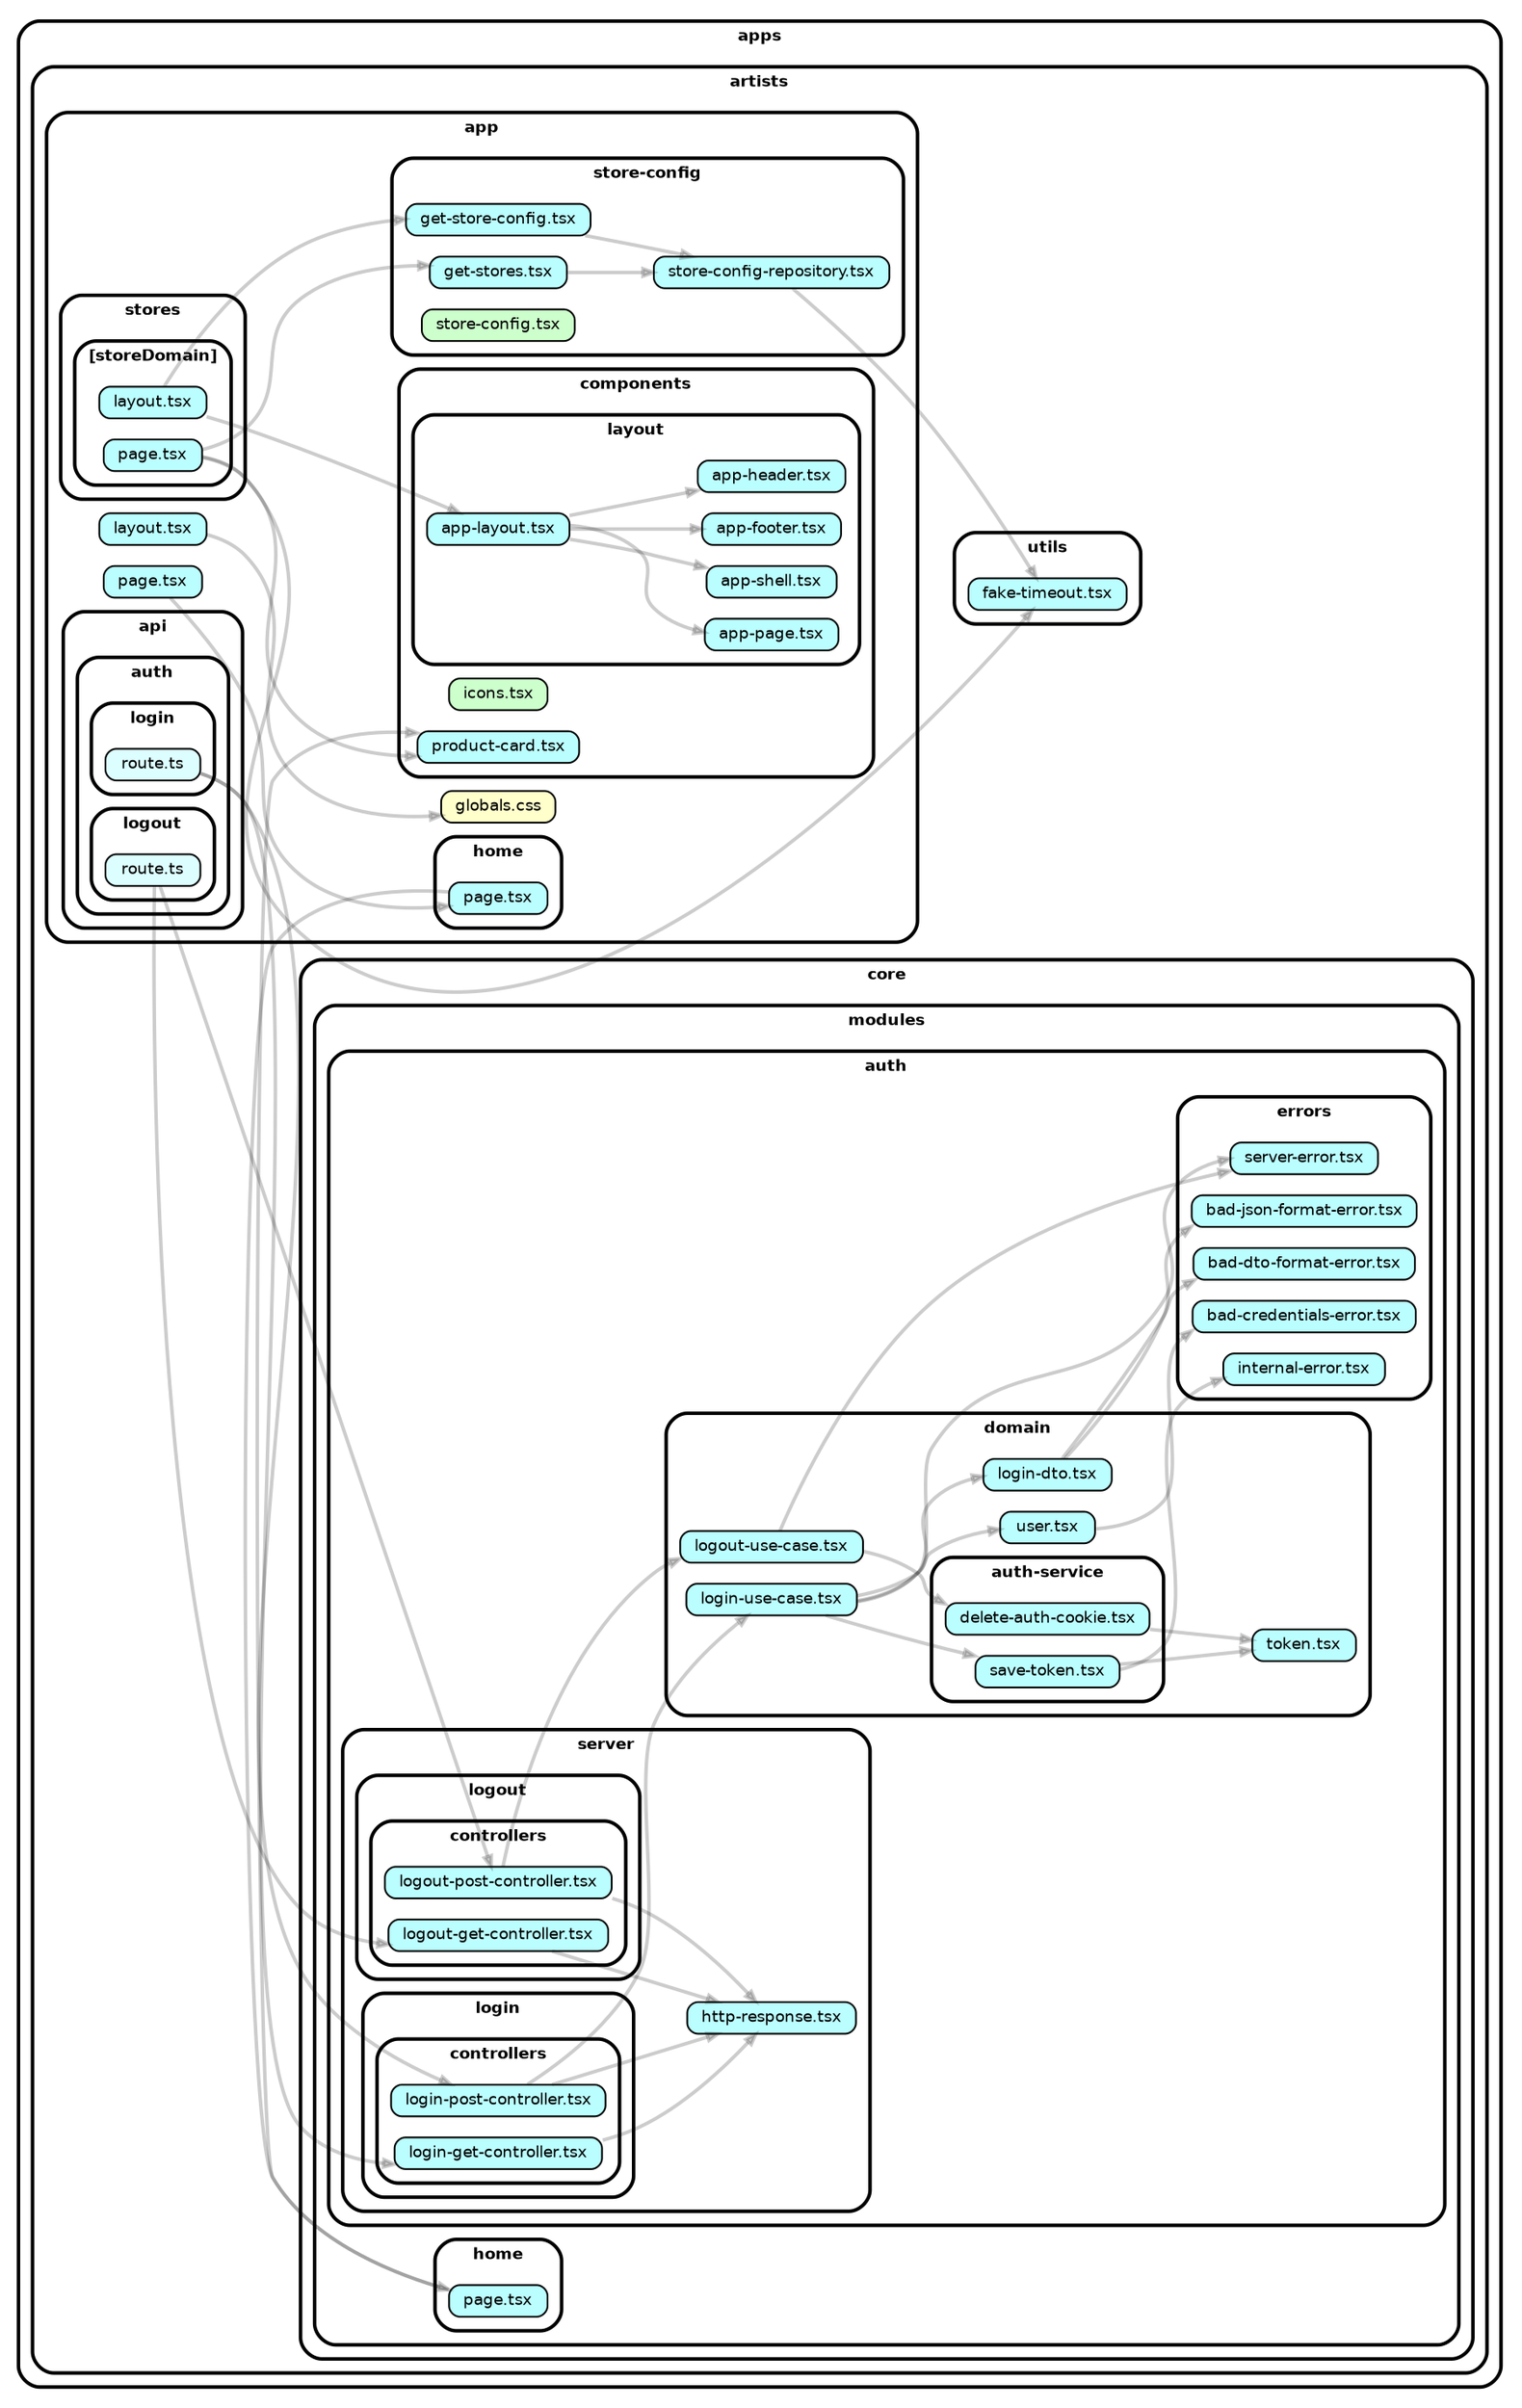 strict digraph "dependency-cruiser output"{
    rankdir="LR" splines="true" overlap="false" nodesep="0.16" ranksep="0.18" fontname="Helvetica-bold" fontsize="9" style="rounded,bold,filled" fillcolor="#ffffff" compound="true"
    node [shape="box" style="rounded, filled" height="0.2" color="black" fillcolor="#ffffcc" fontcolor="black" fontname="Helvetica" fontsize="9"]
    edge [arrowhead="normal" arrowsize="0.6" penwidth="2.0" color="#00000033" fontname="Helvetica" fontsize="9"]

    subgraph "cluster_apps" {label="apps" subgraph "cluster_apps/artists" {label="artists" subgraph "cluster_apps/artists/app" {label="app" subgraph "cluster_apps/artists/app/api" {label="api" subgraph "cluster_apps/artists/app/api/auth" {label="auth" subgraph "cluster_apps/artists/app/api/auth/login" {label="login" "apps/artists/app/api/auth/login/route.ts" [label=<route.ts> tooltip="route.ts" URL="apps/artists/app/api/auth/login/route.ts" fillcolor="#ddfeff"] } } } } } }
    "apps/artists/app/api/auth/login/route.ts" -> "apps/artists/core/modules/auth/server/login/controllers/login-get-controller.tsx"
    "apps/artists/app/api/auth/login/route.ts" -> "apps/artists/core/modules/auth/server/login/controllers/login-post-controller.tsx"
    subgraph "cluster_apps" {label="apps" subgraph "cluster_apps/artists" {label="artists" subgraph "cluster_apps/artists/app" {label="app" subgraph "cluster_apps/artists/app/api" {label="api" subgraph "cluster_apps/artists/app/api/auth" {label="auth" subgraph "cluster_apps/artists/app/api/auth/logout" {label="logout" "apps/artists/app/api/auth/logout/route.ts" [label=<route.ts> tooltip="route.ts" URL="apps/artists/app/api/auth/logout/route.ts" fillcolor="#ddfeff"] } } } } } }
    "apps/artists/app/api/auth/logout/route.ts" -> "apps/artists/core/modules/auth/server/logout/controllers/logout-get-controller.tsx"
    "apps/artists/app/api/auth/logout/route.ts" -> "apps/artists/core/modules/auth/server/logout/controllers/logout-post-controller.tsx"
    subgraph "cluster_apps" {label="apps" subgraph "cluster_apps/artists" {label="artists" subgraph "cluster_apps/artists/app" {label="app" subgraph "cluster_apps/artists/app/components" {label="components" "apps/artists/app/components/icons.tsx" [label=<icons.tsx> tooltip="icons.tsx" URL="apps/artists/app/components/icons.tsx" fillcolor="#ccffcc"] } } } }
    subgraph "cluster_apps" {label="apps" subgraph "cluster_apps/artists" {label="artists" subgraph "cluster_apps/artists/app" {label="app" subgraph "cluster_apps/artists/app/components" {label="components" subgraph "cluster_apps/artists/app/components/layout" {label="layout" "apps/artists/app/components/layout/app-footer.tsx" [label=<app-footer.tsx> tooltip="app-footer.tsx" URL="apps/artists/app/components/layout/app-footer.tsx" fillcolor="#bbfeff"] } } } } }
    subgraph "cluster_apps" {label="apps" subgraph "cluster_apps/artists" {label="artists" subgraph "cluster_apps/artists/app" {label="app" subgraph "cluster_apps/artists/app/components" {label="components" subgraph "cluster_apps/artists/app/components/layout" {label="layout" "apps/artists/app/components/layout/app-header.tsx" [label=<app-header.tsx> tooltip="app-header.tsx" URL="apps/artists/app/components/layout/app-header.tsx" fillcolor="#bbfeff"] } } } } }
    subgraph "cluster_apps" {label="apps" subgraph "cluster_apps/artists" {label="artists" subgraph "cluster_apps/artists/app" {label="app" subgraph "cluster_apps/artists/app/components" {label="components" subgraph "cluster_apps/artists/app/components/layout" {label="layout" "apps/artists/app/components/layout/app-layout.tsx" [label=<app-layout.tsx> tooltip="app-layout.tsx" URL="apps/artists/app/components/layout/app-layout.tsx" fillcolor="#bbfeff"] } } } } }
    "apps/artists/app/components/layout/app-layout.tsx" -> "apps/artists/app/components/layout/app-footer.tsx"
    "apps/artists/app/components/layout/app-layout.tsx" -> "apps/artists/app/components/layout/app-header.tsx"
    "apps/artists/app/components/layout/app-layout.tsx" -> "apps/artists/app/components/layout/app-page.tsx"
    "apps/artists/app/components/layout/app-layout.tsx" -> "apps/artists/app/components/layout/app-shell.tsx"
    subgraph "cluster_apps" {label="apps" subgraph "cluster_apps/artists" {label="artists" subgraph "cluster_apps/artists/app" {label="app" subgraph "cluster_apps/artists/app/components" {label="components" subgraph "cluster_apps/artists/app/components/layout" {label="layout" "apps/artists/app/components/layout/app-page.tsx" [label=<app-page.tsx> tooltip="app-page.tsx" URL="apps/artists/app/components/layout/app-page.tsx" fillcolor="#bbfeff"] } } } } }
    subgraph "cluster_apps" {label="apps" subgraph "cluster_apps/artists" {label="artists" subgraph "cluster_apps/artists/app" {label="app" subgraph "cluster_apps/artists/app/components" {label="components" subgraph "cluster_apps/artists/app/components/layout" {label="layout" "apps/artists/app/components/layout/app-shell.tsx" [label=<app-shell.tsx> tooltip="app-shell.tsx" URL="apps/artists/app/components/layout/app-shell.tsx" fillcolor="#bbfeff"] } } } } }
    subgraph "cluster_apps" {label="apps" subgraph "cluster_apps/artists" {label="artists" subgraph "cluster_apps/artists/app" {label="app" subgraph "cluster_apps/artists/app/components" {label="components" "apps/artists/app/components/product-card.tsx" [label=<product-card.tsx> tooltip="product-card.tsx" URL="apps/artists/app/components/product-card.tsx" fillcolor="#bbfeff"] } } } }
    subgraph "cluster_apps" {label="apps" subgraph "cluster_apps/artists" {label="artists" subgraph "cluster_apps/artists/app" {label="app" "apps/artists/app/globals.css" [label=<globals.css> tooltip="globals.css" URL="apps/artists/app/globals.css" ] } } }
    subgraph "cluster_apps" {label="apps" subgraph "cluster_apps/artists" {label="artists" subgraph "cluster_apps/artists/app" {label="app" subgraph "cluster_apps/artists/app/home" {label="home" "apps/artists/app/home/page.tsx" [label=<page.tsx> tooltip="page.tsx" URL="apps/artists/app/home/page.tsx" fillcolor="#bbfeff"] } } } }
    "apps/artists/app/home/page.tsx" -> "apps/artists/core/modules/home/page.tsx"
    subgraph "cluster_apps" {label="apps" subgraph "cluster_apps/artists" {label="artists" subgraph "cluster_apps/artists/app" {label="app" "apps/artists/app/layout.tsx" [label=<layout.tsx> tooltip="layout.tsx" URL="apps/artists/app/layout.tsx" fillcolor="#bbfeff"] } } }
    "apps/artists/app/layout.tsx" -> "apps/artists/app/globals.css"
    subgraph "cluster_apps" {label="apps" subgraph "cluster_apps/artists" {label="artists" subgraph "cluster_apps/artists/app" {label="app" "apps/artists/app/page.tsx" [label=<page.tsx> tooltip="page.tsx" URL="apps/artists/app/page.tsx" fillcolor="#bbfeff"] } } }
    "apps/artists/app/page.tsx" -> "apps/artists/app/home/page.tsx"
    subgraph "cluster_apps" {label="apps" subgraph "cluster_apps/artists" {label="artists" subgraph "cluster_apps/artists/app" {label="app" subgraph "cluster_apps/artists/app/store-config" {label="store-config" "apps/artists/app/store-config/get-store-config.tsx" [label=<get-store-config.tsx> tooltip="get-store-config.tsx" URL="apps/artists/app/store-config/get-store-config.tsx" fillcolor="#bbfeff"] } } } }
    "apps/artists/app/store-config/get-store-config.tsx" -> "apps/artists/app/store-config/store-config-repository.tsx"
    subgraph "cluster_apps" {label="apps" subgraph "cluster_apps/artists" {label="artists" subgraph "cluster_apps/artists/app" {label="app" subgraph "cluster_apps/artists/app/store-config" {label="store-config" "apps/artists/app/store-config/get-stores.tsx" [label=<get-stores.tsx> tooltip="get-stores.tsx" URL="apps/artists/app/store-config/get-stores.tsx" fillcolor="#bbfeff"] } } } }
    "apps/artists/app/store-config/get-stores.tsx" -> "apps/artists/app/store-config/store-config-repository.tsx"
    subgraph "cluster_apps" {label="apps" subgraph "cluster_apps/artists" {label="artists" subgraph "cluster_apps/artists/app" {label="app" subgraph "cluster_apps/artists/app/store-config" {label="store-config" "apps/artists/app/store-config/store-config-repository.tsx" [label=<store-config-repository.tsx> tooltip="store-config-repository.tsx" URL="apps/artists/app/store-config/store-config-repository.tsx" fillcolor="#bbfeff"] } } } }
    "apps/artists/app/store-config/store-config-repository.tsx" -> "apps/artists/utils/fake-timeout.tsx"
    subgraph "cluster_apps" {label="apps" subgraph "cluster_apps/artists" {label="artists" subgraph "cluster_apps/artists/app" {label="app" subgraph "cluster_apps/artists/app/store-config" {label="store-config" "apps/artists/app/store-config/store-config.tsx" [label=<store-config.tsx> tooltip="store-config.tsx" URL="apps/artists/app/store-config/store-config.tsx" fillcolor="#ccffcc"] } } } }
    subgraph "cluster_apps" {label="apps" subgraph "cluster_apps/artists" {label="artists" subgraph "cluster_apps/artists/app" {label="app" subgraph "cluster_apps/artists/app/stores" {label="stores" subgraph "cluster_apps/artists/app/stores/[storeDomain]" {label="[storeDomain]" "apps/artists/app/stores/[storeDomain]/layout.tsx" [label=<layout.tsx> tooltip="layout.tsx" URL="apps/artists/app/stores/[storeDomain]/layout.tsx" fillcolor="#bbfeff"] } } } } }
    "apps/artists/app/stores/[storeDomain]/layout.tsx" -> "apps/artists/app/components/layout/app-layout.tsx"
    "apps/artists/app/stores/[storeDomain]/layout.tsx" -> "apps/artists/app/store-config/get-store-config.tsx"
    subgraph "cluster_apps" {label="apps" subgraph "cluster_apps/artists" {label="artists" subgraph "cluster_apps/artists/app" {label="app" subgraph "cluster_apps/artists/app/stores" {label="stores" subgraph "cluster_apps/artists/app/stores/[storeDomain]" {label="[storeDomain]" "apps/artists/app/stores/[storeDomain]/page.tsx" [label=<page.tsx> tooltip="page.tsx" URL="apps/artists/app/stores/[storeDomain]/page.tsx" fillcolor="#bbfeff"] } } } } }
    "apps/artists/app/stores/[storeDomain]/page.tsx" -> "apps/artists/utils/fake-timeout.tsx"
    "apps/artists/app/stores/[storeDomain]/page.tsx" -> "apps/artists/app/components/product-card.tsx"
    "apps/artists/app/stores/[storeDomain]/page.tsx" -> "apps/artists/app/store-config/get-stores.tsx"
    subgraph "cluster_apps" {label="apps" subgraph "cluster_apps/artists" {label="artists" subgraph "cluster_apps/artists/core" {label="core" subgraph "cluster_apps/artists/core/modules" {label="modules" subgraph "cluster_apps/artists/core/modules/auth" {label="auth" subgraph "cluster_apps/artists/core/modules/auth/domain" {label="domain" subgraph "cluster_apps/artists/core/modules/auth/domain/auth-service" {label="auth-service" "apps/artists/core/modules/auth/domain/auth-service/delete-auth-cookie.tsx" [label=<delete-auth-cookie.tsx> tooltip="delete-auth-cookie.tsx" URL="apps/artists/core/modules/auth/domain/auth-service/delete-auth-cookie.tsx" fillcolor="#bbfeff"] } } } } } } }
    "apps/artists/core/modules/auth/domain/auth-service/delete-auth-cookie.tsx" -> "apps/artists/core/modules/auth/domain/token.tsx"
    subgraph "cluster_apps" {label="apps" subgraph "cluster_apps/artists" {label="artists" subgraph "cluster_apps/artists/core" {label="core" subgraph "cluster_apps/artists/core/modules" {label="modules" subgraph "cluster_apps/artists/core/modules/auth" {label="auth" subgraph "cluster_apps/artists/core/modules/auth/domain" {label="domain" subgraph "cluster_apps/artists/core/modules/auth/domain/auth-service" {label="auth-service" "apps/artists/core/modules/auth/domain/auth-service/save-token.tsx" [label=<save-token.tsx> tooltip="save-token.tsx" URL="apps/artists/core/modules/auth/domain/auth-service/save-token.tsx" fillcolor="#bbfeff"] } } } } } } }
    "apps/artists/core/modules/auth/domain/auth-service/save-token.tsx" -> "apps/artists/core/modules/auth/errors/internal-error.tsx"
    "apps/artists/core/modules/auth/domain/auth-service/save-token.tsx" -> "apps/artists/core/modules/auth/domain/token.tsx"
    subgraph "cluster_apps" {label="apps" subgraph "cluster_apps/artists" {label="artists" subgraph "cluster_apps/artists/core" {label="core" subgraph "cluster_apps/artists/core/modules" {label="modules" subgraph "cluster_apps/artists/core/modules/auth" {label="auth" subgraph "cluster_apps/artists/core/modules/auth/domain" {label="domain" "apps/artists/core/modules/auth/domain/login-dto.tsx" [label=<login-dto.tsx> tooltip="login-dto.tsx" URL="apps/artists/core/modules/auth/domain/login-dto.tsx" fillcolor="#bbfeff"] } } } } } }
    "apps/artists/core/modules/auth/domain/login-dto.tsx" -> "apps/artists/core/modules/auth/errors/bad-dto-format-error.tsx"
    "apps/artists/core/modules/auth/domain/login-dto.tsx" -> "apps/artists/core/modules/auth/errors/bad-json-format-error.tsx"
    subgraph "cluster_apps" {label="apps" subgraph "cluster_apps/artists" {label="artists" subgraph "cluster_apps/artists/core" {label="core" subgraph "cluster_apps/artists/core/modules" {label="modules" subgraph "cluster_apps/artists/core/modules/auth" {label="auth" subgraph "cluster_apps/artists/core/modules/auth/domain" {label="domain" "apps/artists/core/modules/auth/domain/login-use-case.tsx" [label=<login-use-case.tsx> tooltip="login-use-case.tsx" URL="apps/artists/core/modules/auth/domain/login-use-case.tsx" fillcolor="#bbfeff"] } } } } } }
    "apps/artists/core/modules/auth/domain/login-use-case.tsx" -> "apps/artists/core/modules/auth/errors/server-error.tsx"
    "apps/artists/core/modules/auth/domain/login-use-case.tsx" -> "apps/artists/core/modules/auth/domain/auth-service/save-token.tsx"
    "apps/artists/core/modules/auth/domain/login-use-case.tsx" -> "apps/artists/core/modules/auth/domain/login-dto.tsx"
    "apps/artists/core/modules/auth/domain/login-use-case.tsx" -> "apps/artists/core/modules/auth/domain/user.tsx"
    subgraph "cluster_apps" {label="apps" subgraph "cluster_apps/artists" {label="artists" subgraph "cluster_apps/artists/core" {label="core" subgraph "cluster_apps/artists/core/modules" {label="modules" subgraph "cluster_apps/artists/core/modules/auth" {label="auth" subgraph "cluster_apps/artists/core/modules/auth/domain" {label="domain" "apps/artists/core/modules/auth/domain/logout-use-case.tsx" [label=<logout-use-case.tsx> tooltip="logout-use-case.tsx" URL="apps/artists/core/modules/auth/domain/logout-use-case.tsx" fillcolor="#bbfeff"] } } } } } }
    "apps/artists/core/modules/auth/domain/logout-use-case.tsx" -> "apps/artists/core/modules/auth/errors/server-error.tsx"
    "apps/artists/core/modules/auth/domain/logout-use-case.tsx" -> "apps/artists/core/modules/auth/domain/auth-service/delete-auth-cookie.tsx"
    subgraph "cluster_apps" {label="apps" subgraph "cluster_apps/artists" {label="artists" subgraph "cluster_apps/artists/core" {label="core" subgraph "cluster_apps/artists/core/modules" {label="modules" subgraph "cluster_apps/artists/core/modules/auth" {label="auth" subgraph "cluster_apps/artists/core/modules/auth/domain" {label="domain" "apps/artists/core/modules/auth/domain/token.tsx" [label=<token.tsx> tooltip="token.tsx" URL="apps/artists/core/modules/auth/domain/token.tsx" fillcolor="#bbfeff"] } } } } } }
    subgraph "cluster_apps" {label="apps" subgraph "cluster_apps/artists" {label="artists" subgraph "cluster_apps/artists/core" {label="core" subgraph "cluster_apps/artists/core/modules" {label="modules" subgraph "cluster_apps/artists/core/modules/auth" {label="auth" subgraph "cluster_apps/artists/core/modules/auth/domain" {label="domain" "apps/artists/core/modules/auth/domain/user.tsx" [label=<user.tsx> tooltip="user.tsx" URL="apps/artists/core/modules/auth/domain/user.tsx" fillcolor="#bbfeff"] } } } } } }
    "apps/artists/core/modules/auth/domain/user.tsx" -> "apps/artists/core/modules/auth/errors/bad-credentials-error.tsx"
    subgraph "cluster_apps" {label="apps" subgraph "cluster_apps/artists" {label="artists" subgraph "cluster_apps/artists/core" {label="core" subgraph "cluster_apps/artists/core/modules" {label="modules" subgraph "cluster_apps/artists/core/modules/auth" {label="auth" subgraph "cluster_apps/artists/core/modules/auth/errors" {label="errors" "apps/artists/core/modules/auth/errors/bad-credentials-error.tsx" [label=<bad-credentials-error.tsx> tooltip="bad-credentials-error.tsx" URL="apps/artists/core/modules/auth/errors/bad-credentials-error.tsx" fillcolor="#bbfeff"] } } } } } }
    subgraph "cluster_apps" {label="apps" subgraph "cluster_apps/artists" {label="artists" subgraph "cluster_apps/artists/core" {label="core" subgraph "cluster_apps/artists/core/modules" {label="modules" subgraph "cluster_apps/artists/core/modules/auth" {label="auth" subgraph "cluster_apps/artists/core/modules/auth/errors" {label="errors" "apps/artists/core/modules/auth/errors/bad-dto-format-error.tsx" [label=<bad-dto-format-error.tsx> tooltip="bad-dto-format-error.tsx" URL="apps/artists/core/modules/auth/errors/bad-dto-format-error.tsx" fillcolor="#bbfeff"] } } } } } }
    subgraph "cluster_apps" {label="apps" subgraph "cluster_apps/artists" {label="artists" subgraph "cluster_apps/artists/core" {label="core" subgraph "cluster_apps/artists/core/modules" {label="modules" subgraph "cluster_apps/artists/core/modules/auth" {label="auth" subgraph "cluster_apps/artists/core/modules/auth/errors" {label="errors" "apps/artists/core/modules/auth/errors/bad-json-format-error.tsx" [label=<bad-json-format-error.tsx> tooltip="bad-json-format-error.tsx" URL="apps/artists/core/modules/auth/errors/bad-json-format-error.tsx" fillcolor="#bbfeff"] } } } } } }
    subgraph "cluster_apps" {label="apps" subgraph "cluster_apps/artists" {label="artists" subgraph "cluster_apps/artists/core" {label="core" subgraph "cluster_apps/artists/core/modules" {label="modules" subgraph "cluster_apps/artists/core/modules/auth" {label="auth" subgraph "cluster_apps/artists/core/modules/auth/errors" {label="errors" "apps/artists/core/modules/auth/errors/internal-error.tsx" [label=<internal-error.tsx> tooltip="internal-error.tsx" URL="apps/artists/core/modules/auth/errors/internal-error.tsx" fillcolor="#bbfeff"] } } } } } }
    subgraph "cluster_apps" {label="apps" subgraph "cluster_apps/artists" {label="artists" subgraph "cluster_apps/artists/core" {label="core" subgraph "cluster_apps/artists/core/modules" {label="modules" subgraph "cluster_apps/artists/core/modules/auth" {label="auth" subgraph "cluster_apps/artists/core/modules/auth/errors" {label="errors" "apps/artists/core/modules/auth/errors/server-error.tsx" [label=<server-error.tsx> tooltip="server-error.tsx" URL="apps/artists/core/modules/auth/errors/server-error.tsx" fillcolor="#bbfeff"] } } } } } }
    subgraph "cluster_apps" {label="apps" subgraph "cluster_apps/artists" {label="artists" subgraph "cluster_apps/artists/core" {label="core" subgraph "cluster_apps/artists/core/modules" {label="modules" subgraph "cluster_apps/artists/core/modules/auth" {label="auth" subgraph "cluster_apps/artists/core/modules/auth/server" {label="server" "apps/artists/core/modules/auth/server/http-response.tsx" [label=<http-response.tsx> tooltip="http-response.tsx" URL="apps/artists/core/modules/auth/server/http-response.tsx" fillcolor="#bbfeff"] } } } } } }
    subgraph "cluster_apps" {label="apps" subgraph "cluster_apps/artists" {label="artists" subgraph "cluster_apps/artists/core" {label="core" subgraph "cluster_apps/artists/core/modules" {label="modules" subgraph "cluster_apps/artists/core/modules/auth" {label="auth" subgraph "cluster_apps/artists/core/modules/auth/server" {label="server" subgraph "cluster_apps/artists/core/modules/auth/server/login" {label="login" subgraph "cluster_apps/artists/core/modules/auth/server/login/controllers" {label="controllers" "apps/artists/core/modules/auth/server/login/controllers/login-get-controller.tsx" [label=<login-get-controller.tsx> tooltip="login-get-controller.tsx" URL="apps/artists/core/modules/auth/server/login/controllers/login-get-controller.tsx" fillcolor="#bbfeff"] } } } } } } } }
    "apps/artists/core/modules/auth/server/login/controllers/login-get-controller.tsx" -> "apps/artists/core/modules/auth/server/http-response.tsx"
    subgraph "cluster_apps" {label="apps" subgraph "cluster_apps/artists" {label="artists" subgraph "cluster_apps/artists/core" {label="core" subgraph "cluster_apps/artists/core/modules" {label="modules" subgraph "cluster_apps/artists/core/modules/auth" {label="auth" subgraph "cluster_apps/artists/core/modules/auth/server" {label="server" subgraph "cluster_apps/artists/core/modules/auth/server/login" {label="login" subgraph "cluster_apps/artists/core/modules/auth/server/login/controllers" {label="controllers" "apps/artists/core/modules/auth/server/login/controllers/login-post-controller.tsx" [label=<login-post-controller.tsx> tooltip="login-post-controller.tsx" URL="apps/artists/core/modules/auth/server/login/controllers/login-post-controller.tsx" fillcolor="#bbfeff"] } } } } } } } }
    "apps/artists/core/modules/auth/server/login/controllers/login-post-controller.tsx" -> "apps/artists/core/modules/auth/domain/login-use-case.tsx"
    "apps/artists/core/modules/auth/server/login/controllers/login-post-controller.tsx" -> "apps/artists/core/modules/auth/server/http-response.tsx"
    subgraph "cluster_apps" {label="apps" subgraph "cluster_apps/artists" {label="artists" subgraph "cluster_apps/artists/core" {label="core" subgraph "cluster_apps/artists/core/modules" {label="modules" subgraph "cluster_apps/artists/core/modules/auth" {label="auth" subgraph "cluster_apps/artists/core/modules/auth/server" {label="server" subgraph "cluster_apps/artists/core/modules/auth/server/logout" {label="logout" subgraph "cluster_apps/artists/core/modules/auth/server/logout/controllers" {label="controllers" "apps/artists/core/modules/auth/server/logout/controllers/logout-get-controller.tsx" [label=<logout-get-controller.tsx> tooltip="logout-get-controller.tsx" URL="apps/artists/core/modules/auth/server/logout/controllers/logout-get-controller.tsx" fillcolor="#bbfeff"] } } } } } } } }
    "apps/artists/core/modules/auth/server/logout/controllers/logout-get-controller.tsx" -> "apps/artists/core/modules/auth/server/http-response.tsx"
    subgraph "cluster_apps" {label="apps" subgraph "cluster_apps/artists" {label="artists" subgraph "cluster_apps/artists/core" {label="core" subgraph "cluster_apps/artists/core/modules" {label="modules" subgraph "cluster_apps/artists/core/modules/auth" {label="auth" subgraph "cluster_apps/artists/core/modules/auth/server" {label="server" subgraph "cluster_apps/artists/core/modules/auth/server/logout" {label="logout" subgraph "cluster_apps/artists/core/modules/auth/server/logout/controllers" {label="controllers" "apps/artists/core/modules/auth/server/logout/controllers/logout-post-controller.tsx" [label=<logout-post-controller.tsx> tooltip="logout-post-controller.tsx" URL="apps/artists/core/modules/auth/server/logout/controllers/logout-post-controller.tsx" fillcolor="#bbfeff"] } } } } } } } }
    "apps/artists/core/modules/auth/server/logout/controllers/logout-post-controller.tsx" -> "apps/artists/core/modules/auth/domain/logout-use-case.tsx"
    "apps/artists/core/modules/auth/server/logout/controllers/logout-post-controller.tsx" -> "apps/artists/core/modules/auth/server/http-response.tsx"
    subgraph "cluster_apps" {label="apps" subgraph "cluster_apps/artists" {label="artists" subgraph "cluster_apps/artists/core" {label="core" subgraph "cluster_apps/artists/core/modules" {label="modules" subgraph "cluster_apps/artists/core/modules/home" {label="home" "apps/artists/core/modules/home/page.tsx" [label=<page.tsx> tooltip="page.tsx" URL="apps/artists/core/modules/home/page.tsx" fillcolor="#bbfeff"] } } } } }
    "apps/artists/core/modules/home/page.tsx" -> "apps/artists/app/components/product-card.tsx"
    subgraph "cluster_apps" {label="apps" subgraph "cluster_apps/artists" {label="artists" subgraph "cluster_apps/artists/utils" {label="utils" "apps/artists/utils/fake-timeout.tsx" [label=<fake-timeout.tsx> tooltip="fake-timeout.tsx" URL="apps/artists/utils/fake-timeout.tsx" fillcolor="#bbfeff"] } } }
}
